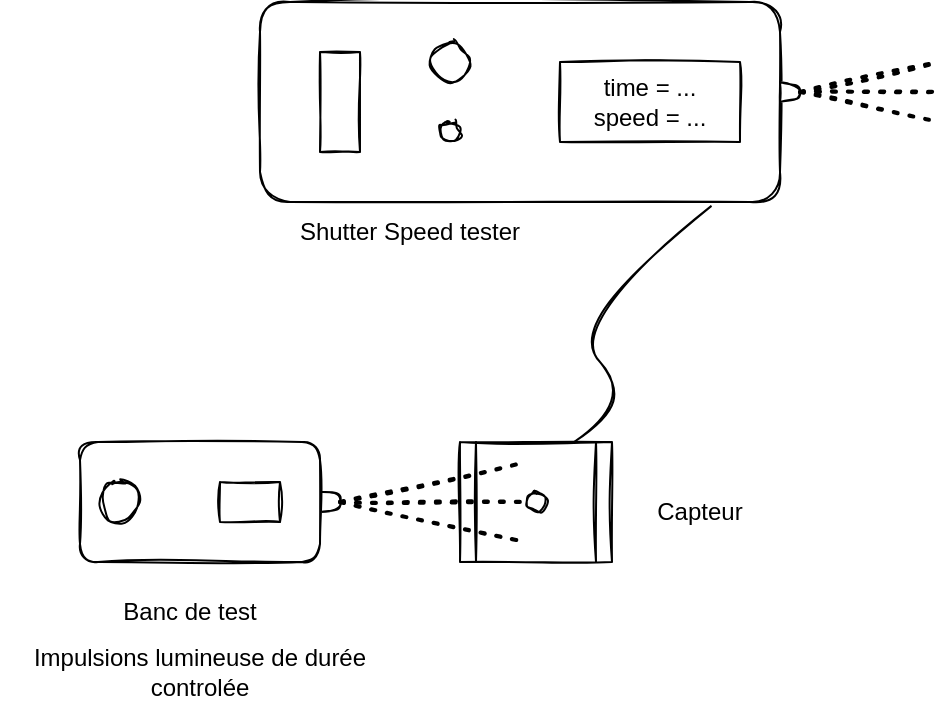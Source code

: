 <mxfile>
    <diagram id="tt_waIAZF-WjsmeQ5HLM" name="Page-1">
        <mxGraphModel dx="771" dy="622" grid="1" gridSize="10" guides="1" tooltips="1" connect="1" arrows="1" fold="1" page="1" pageScale="1" pageWidth="827" pageHeight="1169" math="0" shadow="0">
            <root>
                <mxCell id="0"/>
                <mxCell id="1" parent="0"/>
                <mxCell id="11" value="" style="shape=process;whiteSpace=wrap;html=1;backgroundOutline=1;sketch=1;" vertex="1" parent="1">
                    <mxGeometry x="530" y="300" width="76" height="60" as="geometry"/>
                </mxCell>
                <mxCell id="15" value="" style="curved=1;endArrow=none;html=1;sketch=1;entryX=0.867;entryY=1.022;entryDx=0;entryDy=0;entryPerimeter=0;exitX=0.75;exitY=0;exitDx=0;exitDy=0;endFill=0;" edge="1" parent="1" source="11" target="2">
                    <mxGeometry width="50" height="50" relative="1" as="geometry">
                        <mxPoint x="570" y="310" as="sourcePoint"/>
                        <mxPoint x="620" y="260" as="targetPoint"/>
                        <Array as="points">
                            <mxPoint x="620" y="280"/>
                            <mxPoint x="580" y="240"/>
                        </Array>
                    </mxGeometry>
                </mxCell>
                <mxCell id="16" value="" style="shape=or;whiteSpace=wrap;html=1;sketch=1;" vertex="1" parent="1">
                    <mxGeometry x="460" y="325" width="10" height="10" as="geometry"/>
                </mxCell>
                <mxCell id="18" value="" style="ellipse;whiteSpace=wrap;html=1;aspect=fixed;sketch=1;" vertex="1" parent="1">
                    <mxGeometry x="563" y="325" width="10" height="10" as="geometry"/>
                </mxCell>
                <mxCell id="19" value="" style="endArrow=none;dashed=1;html=1;dashPattern=1 3;strokeWidth=2;sketch=1;exitX=1;exitY=0.5;exitDx=0;exitDy=0;exitPerimeter=0;entryX=0;entryY=0.5;entryDx=0;entryDy=0;" edge="1" parent="1" source="16" target="18">
                    <mxGeometry width="50" height="50" relative="1" as="geometry">
                        <mxPoint x="490" y="390" as="sourcePoint"/>
                        <mxPoint x="540" y="340" as="targetPoint"/>
                    </mxGeometry>
                </mxCell>
                <mxCell id="24" value="" style="endArrow=none;dashed=1;html=1;dashPattern=1 3;strokeWidth=2;sketch=1;entryX=0;entryY=0.5;entryDx=0;entryDy=0;" edge="1" parent="1">
                    <mxGeometry width="50" height="50" relative="1" as="geometry">
                        <mxPoint x="470" y="330" as="sourcePoint"/>
                        <mxPoint x="563" y="310" as="targetPoint"/>
                    </mxGeometry>
                </mxCell>
                <mxCell id="25" value="" style="endArrow=none;dashed=1;html=1;dashPattern=1 3;strokeWidth=2;sketch=1;exitX=1;exitY=0.5;exitDx=0;exitDy=0;exitPerimeter=0;entryX=0;entryY=0.5;entryDx=0;entryDy=0;" edge="1" parent="1" source="16">
                    <mxGeometry width="50" height="50" relative="1" as="geometry">
                        <mxPoint x="470" y="350" as="sourcePoint"/>
                        <mxPoint x="563" y="350" as="targetPoint"/>
                    </mxGeometry>
                </mxCell>
                <mxCell id="26" value="Shutter Speed tester" style="text;html=1;strokeColor=none;fillColor=none;align=center;verticalAlign=middle;whiteSpace=wrap;rounded=0;sketch=1;" vertex="1" parent="1">
                    <mxGeometry x="410" y="180" width="190" height="30" as="geometry"/>
                </mxCell>
                <mxCell id="35" value="" style="group" vertex="1" connectable="0" parent="1">
                    <mxGeometry x="430" y="80" width="270" height="100" as="geometry"/>
                </mxCell>
                <mxCell id="13" value="" style="group" vertex="1" connectable="0" parent="35">
                    <mxGeometry width="260" height="100" as="geometry"/>
                </mxCell>
                <mxCell id="2" value="" style="rounded=1;whiteSpace=wrap;html=1;sketch=1;" parent="13" vertex="1">
                    <mxGeometry width="260" height="100" as="geometry"/>
                </mxCell>
                <mxCell id="7" value="time = ...&lt;br&gt;speed = ..." style="rounded=0;whiteSpace=wrap;html=1;sketch=1;" vertex="1" parent="13">
                    <mxGeometry x="150" y="30" width="90" height="40" as="geometry"/>
                </mxCell>
                <mxCell id="8" value="" style="rounded=0;whiteSpace=wrap;html=1;sketch=1;" vertex="1" parent="13">
                    <mxGeometry x="30" y="25" width="20" height="50" as="geometry"/>
                </mxCell>
                <mxCell id="9" value="" style="ellipse;whiteSpace=wrap;html=1;aspect=fixed;sketch=1;" vertex="1" parent="13">
                    <mxGeometry x="85" y="20" width="20" height="20" as="geometry"/>
                </mxCell>
                <mxCell id="10" value="" style="ellipse;whiteSpace=wrap;html=1;aspect=fixed;sketch=1;" vertex="1" parent="13">
                    <mxGeometry x="90" y="60" width="10" height="10" as="geometry"/>
                </mxCell>
                <mxCell id="20" value="" style="shape=or;whiteSpace=wrap;html=1;sketch=1;" vertex="1" parent="35">
                    <mxGeometry x="260" y="40" width="10" height="10" as="geometry"/>
                </mxCell>
                <mxCell id="36" value="" style="endArrow=none;dashed=1;html=1;dashPattern=1 3;strokeWidth=2;sketch=1;exitX=1;exitY=0.5;exitDx=0;exitDy=0;exitPerimeter=0;" edge="1" parent="1">
                    <mxGeometry width="50" height="50" relative="1" as="geometry">
                        <mxPoint x="700" y="125" as="sourcePoint"/>
                        <mxPoint x="770" y="110" as="targetPoint"/>
                    </mxGeometry>
                </mxCell>
                <mxCell id="37" value="" style="endArrow=none;dashed=1;html=1;dashPattern=1 3;strokeWidth=2;sketch=1;" edge="1" parent="1" source="20">
                    <mxGeometry width="50" height="50" relative="1" as="geometry">
                        <mxPoint x="720" y="130" as="sourcePoint"/>
                        <mxPoint x="770" y="125" as="targetPoint"/>
                    </mxGeometry>
                </mxCell>
                <mxCell id="38" value="" style="endArrow=none;dashed=1;html=1;dashPattern=1 3;strokeWidth=2;sketch=1;exitX=1;exitY=0.5;exitDx=0;exitDy=0;exitPerimeter=0;" edge="1" parent="1" source="20">
                    <mxGeometry width="50" height="50" relative="1" as="geometry">
                        <mxPoint x="720" y="145" as="sourcePoint"/>
                        <mxPoint x="770" y="140" as="targetPoint"/>
                    </mxGeometry>
                </mxCell>
                <mxCell id="39" value="" style="rounded=1;whiteSpace=wrap;html=1;sketch=1;" vertex="1" parent="1">
                    <mxGeometry x="340" y="300" width="120" height="60" as="geometry"/>
                </mxCell>
                <mxCell id="40" value="" style="ellipse;whiteSpace=wrap;html=1;aspect=fixed;sketch=1;" vertex="1" parent="1">
                    <mxGeometry x="350" y="320" width="20" height="20" as="geometry"/>
                </mxCell>
                <mxCell id="41" value="" style="rounded=0;whiteSpace=wrap;html=1;sketch=1;" vertex="1" parent="1">
                    <mxGeometry x="410" y="320" width="30" height="20" as="geometry"/>
                </mxCell>
                <mxCell id="42" value="Banc de test" style="text;html=1;strokeColor=none;fillColor=none;align=center;verticalAlign=middle;whiteSpace=wrap;rounded=0;sketch=1;" vertex="1" parent="1">
                    <mxGeometry x="300" y="370" width="190" height="30" as="geometry"/>
                </mxCell>
                <mxCell id="43" value="Impulsions lumineuse de durée controlée" style="text;html=1;strokeColor=none;fillColor=none;align=center;verticalAlign=middle;whiteSpace=wrap;rounded=0;sketch=1;" vertex="1" parent="1">
                    <mxGeometry x="307" y="400" width="186" height="30" as="geometry"/>
                </mxCell>
                <mxCell id="44" value="Capteur" style="text;html=1;strokeColor=none;fillColor=none;align=center;verticalAlign=middle;whiteSpace=wrap;rounded=0;sketch=1;" vertex="1" parent="1">
                    <mxGeometry x="620" y="320" width="60" height="30" as="geometry"/>
                </mxCell>
            </root>
        </mxGraphModel>
    </diagram>
</mxfile>